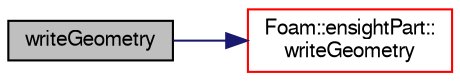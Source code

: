 digraph "writeGeometry"
{
  bgcolor="transparent";
  edge [fontname="FreeSans",fontsize="10",labelfontname="FreeSans",labelfontsize="10"];
  node [fontname="FreeSans",fontsize="10",shape=record];
  rankdir="LR";
  Node463 [label="writeGeometry",height=0.2,width=0.4,color="black", fillcolor="grey75", style="filled", fontcolor="black"];
  Node463 -> Node464 [color="midnightblue",fontsize="10",style="solid",fontname="FreeSans"];
  Node464 [label="Foam::ensightPart::\lwriteGeometry",height=0.2,width=0.4,color="red",URL="$a21306.html#aa244e705f8f60b77d5b53fe84933466d",tooltip="Write geometry. "];
}
